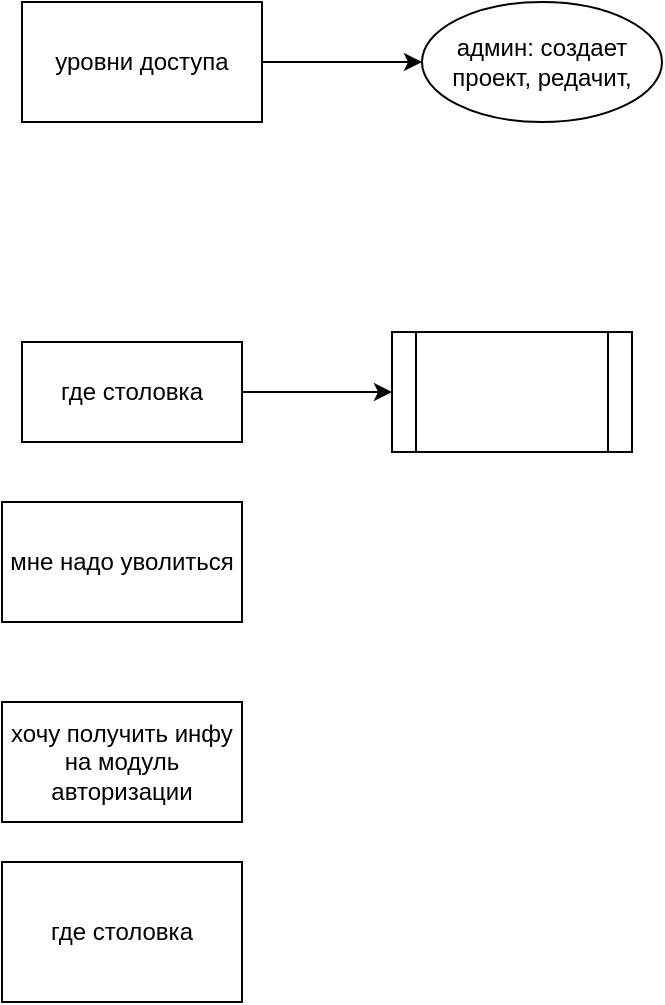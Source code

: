 <mxfile version="15.8.2" type="device"><diagram id="eeM4O9yo-90QhxaSadaP" name="Page-1"><mxGraphModel dx="1038" dy="619" grid="1" gridSize="10" guides="1" tooltips="1" connect="1" arrows="1" fold="1" page="1" pageScale="1" pageWidth="827" pageHeight="1169" math="0" shadow="0"><root><mxCell id="0"/><mxCell id="1" parent="0"/><mxCell id="3KGYhL4RUsDHAQRdil2c-1" value="мне надо уволиться" style="rounded=0;whiteSpace=wrap;html=1;" vertex="1" parent="1"><mxGeometry x="170" y="270" width="120" height="60" as="geometry"/></mxCell><mxCell id="3KGYhL4RUsDHAQRdil2c-2" value="хочу получить инфу на модуль авторизации" style="rounded=0;whiteSpace=wrap;html=1;" vertex="1" parent="1"><mxGeometry x="170" y="370" width="120" height="60" as="geometry"/></mxCell><mxCell id="3KGYhL4RUsDHAQRdil2c-8" value="" style="edgeStyle=orthogonalEdgeStyle;rounded=0;orthogonalLoop=1;jettySize=auto;html=1;" edge="1" parent="1" source="3KGYhL4RUsDHAQRdil2c-3" target="3KGYhL4RUsDHAQRdil2c-7"><mxGeometry relative="1" as="geometry"/></mxCell><mxCell id="3KGYhL4RUsDHAQRdil2c-3" value="где столовка" style="rounded=0;whiteSpace=wrap;html=1;" vertex="1" parent="1"><mxGeometry x="180" y="190" width="110" height="50" as="geometry"/></mxCell><mxCell id="3KGYhL4RUsDHAQRdil2c-4" value="где столовка" style="rounded=0;whiteSpace=wrap;html=1;" vertex="1" parent="1"><mxGeometry x="170" y="450" width="120" height="70" as="geometry"/></mxCell><mxCell id="3KGYhL4RUsDHAQRdil2c-7" value="" style="shape=process;whiteSpace=wrap;html=1;backgroundOutline=1;rounded=0;" vertex="1" parent="1"><mxGeometry x="365" y="185" width="120" height="60" as="geometry"/></mxCell><mxCell id="3KGYhL4RUsDHAQRdil2c-11" value="" style="edgeStyle=orthogonalEdgeStyle;rounded=0;orthogonalLoop=1;jettySize=auto;html=1;" edge="1" parent="1" source="3KGYhL4RUsDHAQRdil2c-9" target="3KGYhL4RUsDHAQRdil2c-10"><mxGeometry relative="1" as="geometry"/></mxCell><mxCell id="3KGYhL4RUsDHAQRdil2c-9" value="уровни доступа" style="rounded=0;whiteSpace=wrap;html=1;" vertex="1" parent="1"><mxGeometry x="180" y="20" width="120" height="60" as="geometry"/></mxCell><mxCell id="3KGYhL4RUsDHAQRdil2c-10" value="админ: создает проект, редачит," style="ellipse;whiteSpace=wrap;html=1;rounded=0;" vertex="1" parent="1"><mxGeometry x="380" y="20" width="120" height="60" as="geometry"/></mxCell></root></mxGraphModel></diagram></mxfile>
